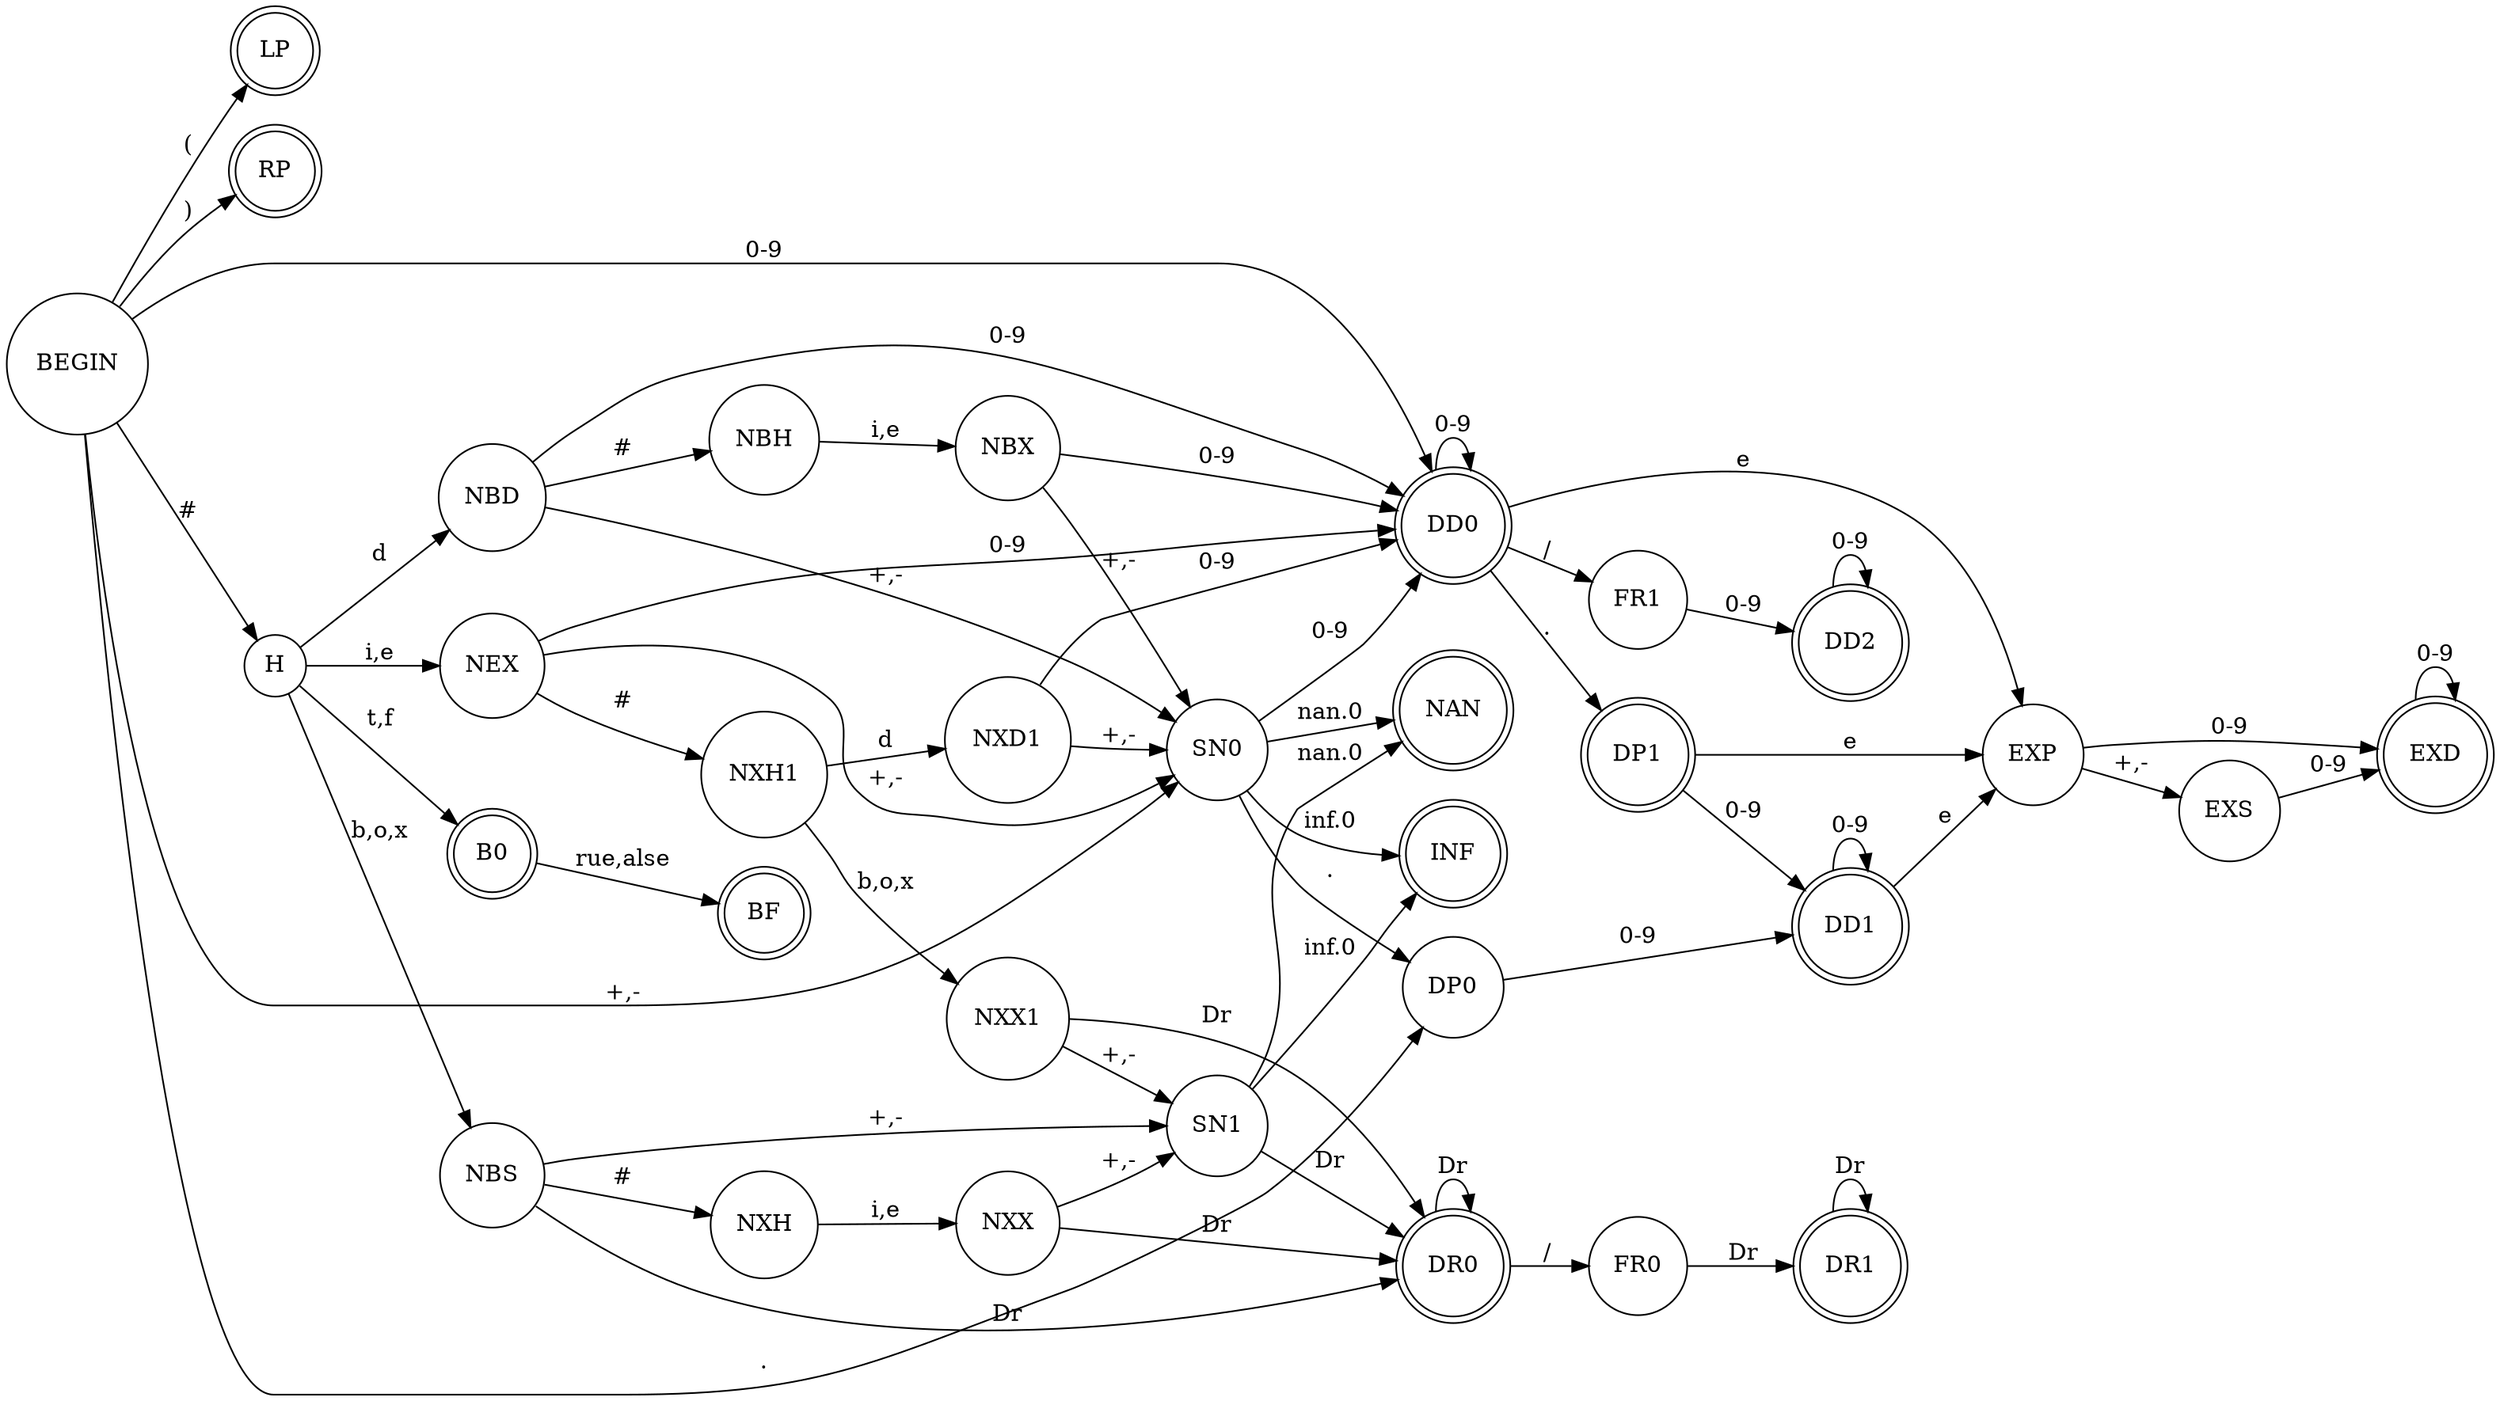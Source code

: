 digraph lexer {
    rankdir=LR;
    node [shape = doublecircle] LP RP B0 BF DP1 DD0 DD1 DD2 DR0 DR1 INF NAN EXD;
    node [shape = circle];
    BEGIN -> LP  [ label = "(" ];
    BEGIN -> RP  [ label = ")" ];
    BEGIN -> H [ label = "#" ];

    subgraph bools {
        H -> B0 [ label = "t,f" ];
        B0 -> BF [ label = "rue,alse" ];
    }

/*
    subgraph chars {
        H -> SL [ label = "\\" ];
        SL -> CH1 [ label = "*" ];
        SL -> NMCH [ label = "alarm" ];
        SL -> NMCH [ label = "backspace" ];
        SL -> NMCH [ label = "delete" ];
        SL -> NMCH [ label = "escape" ];
        SL -> NMCH [ label = "newline" ];
        SL -> NMCH [ label = "null" ];
        SL -> NMCH [ label = "return" ];
        SL -> NMCH [ label = "space" ];
        SL -> NMCH [ label = "tab" ];
        SL -> XC [ label = "x" ];
    }
*/
     
    subgraph numbers {
        BEGIN -> DD0 [ label = "0-9" ];
        BEGIN -> SN0 [ label = "+,-" ];
        BEGIN -> DP0 [ label = "." ];
        DD0 -> DD0 [ label = "0-9" ];
        DD0 -> DP1 [ label = "." ];
        DP1 -> DD1 [ label = "0-9" ];
        DP0 -> DD1 [ label = "0-9" ];
        DD1 -> DD1 [ label = "0-9" ];
        SN0 -> DD0 [ label = "0-9" ];
        SN0 -> DP0 [ label = "." ];
        SN0 -> INF [ label = "inf.0" ];
        SN0 -> NAN [ label = "nan.0" ];

        H -> NEX [ label = "i,e" ];
        NEX -> DD0 [ label = "0-9" ];
        NEX -> SN0 [ label = "+,-" ];
        NEX -> NXH1 [ label = "#" ];
        NXH1 -> NXD1 [ label = "d" ];
        NXD1 -> DD0 [ label = "0-9" ];
        NXD1 -> SN0 [ label = "+,-" ];
        NXH1 -> NXX1 [ label = "b,o,x" ];
        NXX1 -> SN1 [ label = "+,-" ];
        NXX1 -> DR0 [ label = "Dr" ];

        H -> NBD [ label = "d" ];
        NBD -> DD0 [ label = "0-9" ];
        NBD -> SN0 [ label = "+,-" ];
        NBD -> NBH [ label = "#" ];
        NBH -> NBX [ label = "i,e" ];
        NBX -> SN0 [ label = "+,-" ];
        NBX -> DD0 [ label = "0-9" ];

        H -> NBS [ label = "b,o,x" ];
        NBS -> DR0 [ label = "Dr" ];
        DR0 -> DR0 [ label = "Dr" ];
        NBS -> NXH [ label = "#" ];
        NXH -> NXX [ label = "i,e" ];
        NXX -> DR0 [ label = "Dr" ];

        NBS -> SN1 [ label = "+,-" ];
        NXX -> SN1 [ label = "+,-" ];
        SN1 -> DR0 [ label = "Dr" ];
        SN1 -> INF [ label = "inf.0" ];
        SN1 -> NAN [ label = "nan.0" ];

        DD0 -> EXP [ label = "e" ];
        DP1 -> EXP [ label = "e" ];
        DD1 -> EXP [ label = "e" ];

        EXP -> EXS [ label = "+,-" ];
        EXS -> EXD [ label = "0-9" ];
        EXP -> EXD [ label = "0-9" ];
        EXD -> EXD [ label = "0-9" ];

        DR0 -> FR0 [ label = "/" ];
        FR0 -> DR1 [ label = "Dr" ];
        DR1 -> DR1 [ label = "Dr" ];

        DD0 -> FR1 [ label = "/" ];
        FR1 -> DD2 [ label = "0-9" ];
        DD2 -> DD2 [ label = "0-9" ];
    }
}
